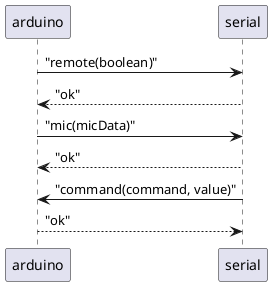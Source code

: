 @startuml

arduino -> serial : "remote(boolean)"
serial --> arduino : "ok"

arduino -> serial : "mic(micData)"
serial --> arduino : "ok"

serial -> arduino : "command(command, value)"
arduino --> serial : "ok"

@enduml
